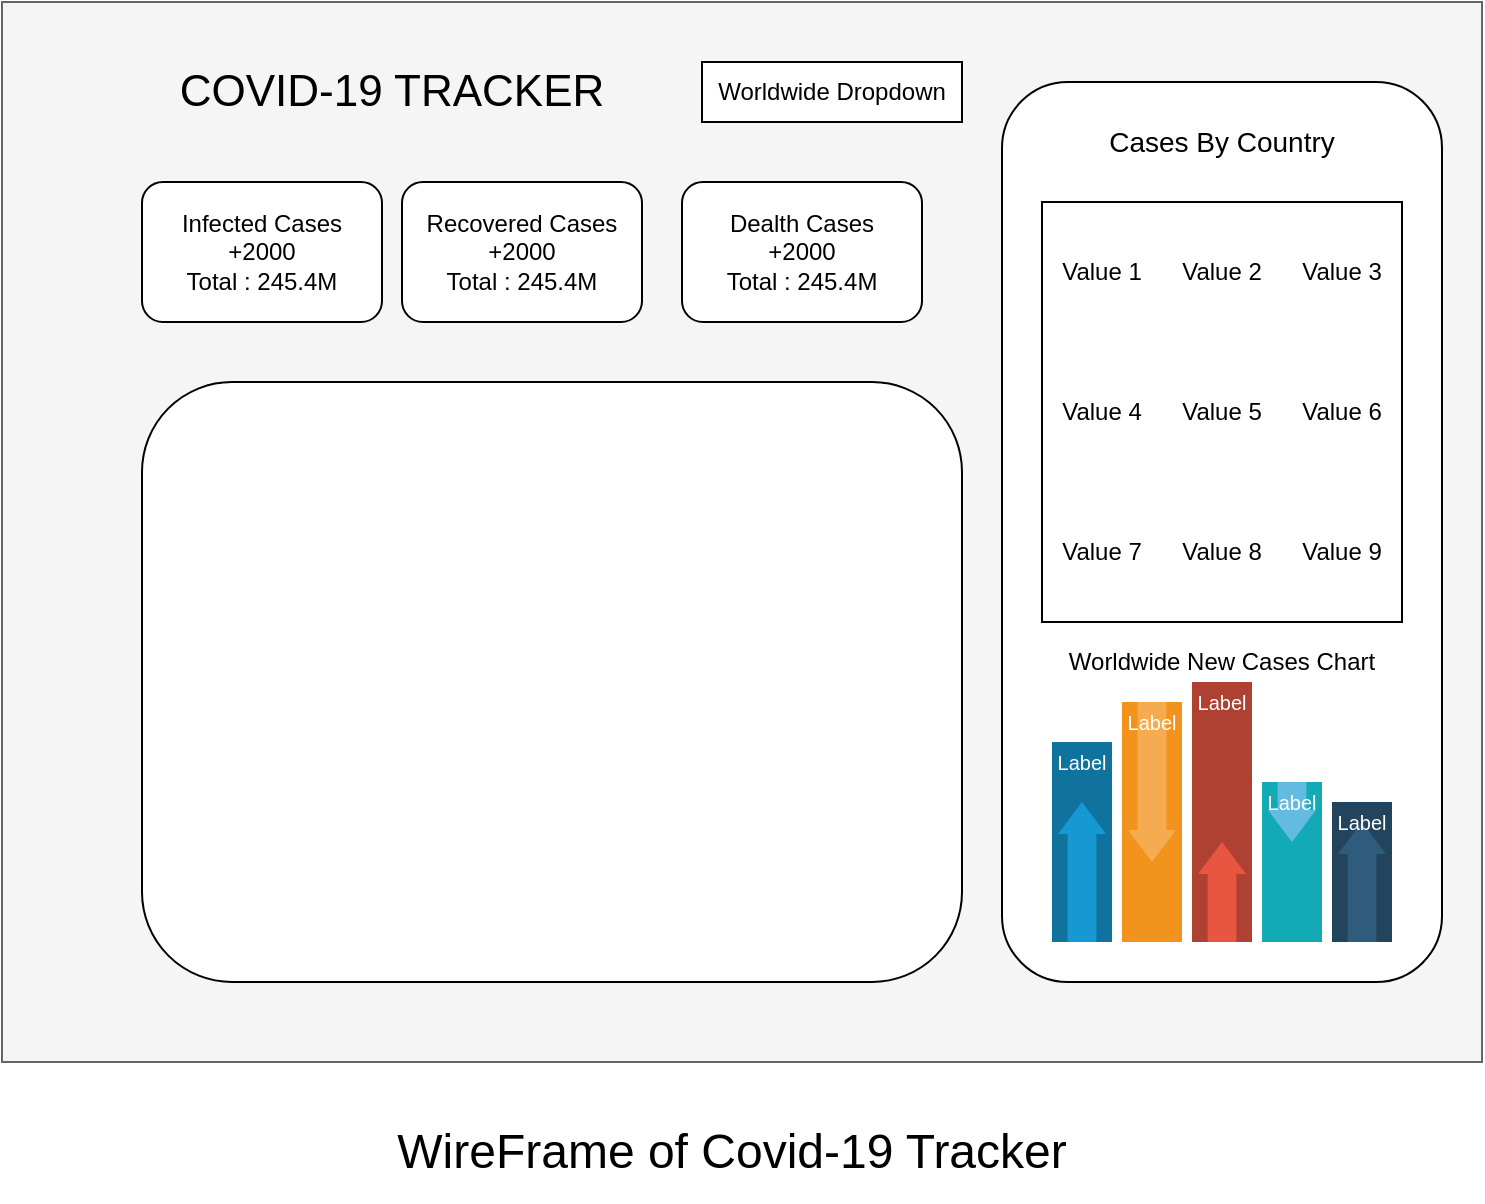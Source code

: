 <mxfile version="13.4.9" type="device"><diagram id="lSiNTBK6c9qgobQ-nmlr" name="Page-1"><mxGraphModel dx="1038" dy="580" grid="1" gridSize="10" guides="1" tooltips="1" connect="1" arrows="1" fold="1" page="1" pageScale="1" pageWidth="850" pageHeight="1100" math="0" shadow="0"><root><mxCell id="0"/><mxCell id="1" parent="0"/><mxCell id="33LLAkZLWZ7Yev0KCaA1-2" value="" style="rounded=0;whiteSpace=wrap;html=1;sketch=0;fillColor=#f5f5f5;strokeColor=#666666;fontColor=#333333;" vertex="1" parent="1"><mxGeometry x="50" y="70" width="740" height="530" as="geometry"/></mxCell><mxCell id="33LLAkZLWZ7Yev0KCaA1-3" value="Worldwide Dropdown" style="rounded=0;whiteSpace=wrap;html=1;sketch=0;" vertex="1" parent="1"><mxGeometry x="400" y="100" width="130" height="30" as="geometry"/></mxCell><mxCell id="33LLAkZLWZ7Yev0KCaA1-4" value="&lt;font style=&quot;font-size: 22px&quot;&gt;COVID-19 TRACKER&lt;/font&gt;" style="text;html=1;strokeColor=none;fillColor=none;align=center;verticalAlign=middle;whiteSpace=wrap;rounded=0;sketch=0;" vertex="1" parent="1"><mxGeometry x="120" y="100" width="250" height="30" as="geometry"/></mxCell><mxCell id="33LLAkZLWZ7Yev0KCaA1-5" value="Infected Cases&lt;br&gt;+2000&lt;br&gt;Total : 245.4M" style="rounded=1;whiteSpace=wrap;html=1;sketch=0;" vertex="1" parent="1"><mxGeometry x="120" y="160" width="120" height="70" as="geometry"/></mxCell><mxCell id="33LLAkZLWZ7Yev0KCaA1-6" value="&lt;span&gt;Recovered Cases&lt;/span&gt;&lt;br&gt;&lt;span&gt;+2000&lt;/span&gt;&lt;br&gt;&lt;span&gt;Total : 245.4M&lt;/span&gt;" style="rounded=1;whiteSpace=wrap;html=1;sketch=0;" vertex="1" parent="1"><mxGeometry x="250" y="160" width="120" height="70" as="geometry"/></mxCell><mxCell id="33LLAkZLWZ7Yev0KCaA1-7" value="&lt;span&gt;Dealth Cases&lt;/span&gt;&lt;br&gt;&lt;span&gt;+2000&lt;/span&gt;&lt;br&gt;&lt;span&gt;Total : 245.4M&lt;/span&gt;" style="rounded=1;whiteSpace=wrap;html=1;sketch=0;" vertex="1" parent="1"><mxGeometry x="390" y="160" width="120" height="70" as="geometry"/></mxCell><mxCell id="33LLAkZLWZ7Yev0KCaA1-8" value="" style="rounded=1;whiteSpace=wrap;html=1;sketch=0;" vertex="1" parent="1"><mxGeometry x="120" y="260" width="410" height="300" as="geometry"/></mxCell><mxCell id="33LLAkZLWZ7Yev0KCaA1-9" value="" style="shape=image;html=1;verticalAlign=top;verticalLabelPosition=bottom;labelBackgroundColor=#ffffff;imageAspect=0;aspect=fixed;image=https://cdn4.iconfinder.com/data/icons/small-n-flat/24/map-128.png;rounded=0;sketch=0;" vertex="1" parent="1"><mxGeometry x="240" y="330" width="150" height="150" as="geometry"/></mxCell><mxCell id="33LLAkZLWZ7Yev0KCaA1-10" value="" style="rounded=1;whiteSpace=wrap;html=1;sketch=0;" vertex="1" parent="1"><mxGeometry x="550" y="110" width="220" height="450" as="geometry"/></mxCell><mxCell id="33LLAkZLWZ7Yev0KCaA1-12" value="&lt;font style=&quot;font-size: 14px&quot;&gt;Cases By Country&lt;/font&gt;" style="text;html=1;strokeColor=none;fillColor=none;align=center;verticalAlign=middle;whiteSpace=wrap;rounded=0;sketch=0;" vertex="1" parent="1"><mxGeometry x="600" y="130" width="120" height="20" as="geometry"/></mxCell><mxCell id="33LLAkZLWZ7Yev0KCaA1-13" value="&lt;table border=&quot;0&quot; width=&quot;100%&quot; height=&quot;100%&quot; style=&quot;width:100%;height:100%;border-collapse:collapse;&quot;&gt;&lt;tr&gt;&lt;td align=&quot;center&quot;&gt;Value 1&lt;/td&gt;&lt;td align=&quot;center&quot;&gt;Value 2&lt;/td&gt;&lt;td align=&quot;center&quot;&gt;Value 3&lt;/td&gt;&lt;/tr&gt;&lt;tr&gt;&lt;td align=&quot;center&quot;&gt;Value 4&lt;/td&gt;&lt;td align=&quot;center&quot;&gt;Value 5&lt;/td&gt;&lt;td align=&quot;center&quot;&gt;Value 6&lt;/td&gt;&lt;/tr&gt;&lt;tr&gt;&lt;td align=&quot;center&quot;&gt;Value 7&lt;/td&gt;&lt;td align=&quot;center&quot;&gt;Value 8&lt;/td&gt;&lt;td align=&quot;center&quot;&gt;Value 9&lt;/td&gt;&lt;/tr&gt;&lt;/table&gt;" style="text;html=1;fillColor=none;overflow=fill;rounded=0;sketch=0;strokeColor=#000000;" vertex="1" parent="1"><mxGeometry x="570" y="170" width="180" height="210" as="geometry"/></mxCell><mxCell id="33LLAkZLWZ7Yev0KCaA1-14" value="Worldwide New Cases Chart" style="text;html=1;strokeColor=none;fillColor=none;align=center;verticalAlign=middle;whiteSpace=wrap;rounded=0;sketch=0;" vertex="1" parent="1"><mxGeometry x="580" y="390" width="160" height="20" as="geometry"/></mxCell><mxCell id="33LLAkZLWZ7Yev0KCaA1-15" value="" style="fillColor=#10739E;strokeColor=none;rounded=0;sketch=0;" vertex="1" parent="1"><mxGeometry x="575" y="440" width="30" height="100" as="geometry"/></mxCell><mxCell id="33LLAkZLWZ7Yev0KCaA1-16" value="" style="shape=mxgraph.arrows2.arrow;dy=0.4;dx=16;notch=0;direction=north;fillColor=#1699D3;strokeColor=none;" vertex="1" parent="33LLAkZLWZ7Yev0KCaA1-15"><mxGeometry x="3" y="30" width="24" height="70" as="geometry"/></mxCell><mxCell id="33LLAkZLWZ7Yev0KCaA1-17" value="Label" style="text;html=1;align=center;verticalAlign=middle;whiteSpace=wrap;fontColor=#FFFFFF;fontSize=10;" vertex="1" parent="33LLAkZLWZ7Yev0KCaA1-15"><mxGeometry width="30" height="20" as="geometry"/></mxCell><mxCell id="33LLAkZLWZ7Yev0KCaA1-18" value="" style="fillColor=#F2931E;strokeColor=none;rounded=0;sketch=0;" vertex="1" parent="1"><mxGeometry x="610" y="420" width="30" height="120" as="geometry"/></mxCell><mxCell id="33LLAkZLWZ7Yev0KCaA1-19" value="" style="shape=mxgraph.arrows2.arrow;dy=0.4;dx=16;notch=0;direction=south;fillColor=#F5AB50;strokeColor=none;" vertex="1" parent="33LLAkZLWZ7Yev0KCaA1-18"><mxGeometry x="3" width="24" height="80" as="geometry"/></mxCell><mxCell id="33LLAkZLWZ7Yev0KCaA1-20" value="Label" style="text;html=1;align=center;verticalAlign=middle;whiteSpace=wrap;fontColor=#FFFFFF;fontSize=10;" vertex="1" parent="33LLAkZLWZ7Yev0KCaA1-18"><mxGeometry width="30" height="20" as="geometry"/></mxCell><mxCell id="33LLAkZLWZ7Yev0KCaA1-21" value="" style="fillColor=#AE4132;strokeColor=none;rounded=0;sketch=0;" vertex="1" parent="1"><mxGeometry x="645" y="410" width="30" height="130" as="geometry"/></mxCell><mxCell id="33LLAkZLWZ7Yev0KCaA1-22" value="" style="shape=mxgraph.arrows2.arrow;dy=0.4;dx=16;notch=0;direction=north;fillColor=#E85642;strokeColor=none;" vertex="1" parent="33LLAkZLWZ7Yev0KCaA1-21"><mxGeometry x="3" y="80" width="24" height="50" as="geometry"/></mxCell><mxCell id="33LLAkZLWZ7Yev0KCaA1-23" value="Label" style="text;html=1;align=center;verticalAlign=middle;whiteSpace=wrap;fontColor=#FFFFFF;fontSize=10;" vertex="1" parent="33LLAkZLWZ7Yev0KCaA1-21"><mxGeometry width="30" height="20" as="geometry"/></mxCell><mxCell id="33LLAkZLWZ7Yev0KCaA1-24" value="" style="fillColor=#12AAB5;strokeColor=none;rounded=0;sketch=0;" vertex="1" parent="1"><mxGeometry x="680" y="460" width="30" height="80" as="geometry"/></mxCell><mxCell id="33LLAkZLWZ7Yev0KCaA1-25" value="" style="shape=mxgraph.arrows2.arrow;dy=0.4;dx=16;notch=0;direction=south;fillColor=#64BBE2;strokeColor=none;" vertex="1" parent="33LLAkZLWZ7Yev0KCaA1-24"><mxGeometry x="3" width="24" height="30" as="geometry"/></mxCell><mxCell id="33LLAkZLWZ7Yev0KCaA1-26" value="Label" style="text;html=1;align=center;verticalAlign=middle;whiteSpace=wrap;fontColor=#FFFFFF;fontSize=10;" vertex="1" parent="33LLAkZLWZ7Yev0KCaA1-24"><mxGeometry width="30" height="20" as="geometry"/></mxCell><mxCell id="33LLAkZLWZ7Yev0KCaA1-27" value="" style="fillColor=#23445D;strokeColor=none;rounded=0;sketch=0;" vertex="1" parent="1"><mxGeometry x="715" y="470" width="30" height="70" as="geometry"/></mxCell><mxCell id="33LLAkZLWZ7Yev0KCaA1-28" value="" style="shape=mxgraph.arrows2.arrow;dy=0.4;dx=16;notch=0;direction=north;fillColor=#2F5B7C;strokeColor=none;" vertex="1" parent="33LLAkZLWZ7Yev0KCaA1-27"><mxGeometry x="3" y="10" width="24" height="60" as="geometry"/></mxCell><mxCell id="33LLAkZLWZ7Yev0KCaA1-29" value="Label" style="text;html=1;align=center;verticalAlign=middle;whiteSpace=wrap;fontColor=#FFFFFF;fontSize=10;" vertex="1" parent="33LLAkZLWZ7Yev0KCaA1-27"><mxGeometry width="30" height="20" as="geometry"/></mxCell><mxCell id="33LLAkZLWZ7Yev0KCaA1-30" value="&lt;font style=&quot;font-size: 24px&quot;&gt;WireFrame of Covid-19 Tracker&lt;/font&gt;" style="text;html=1;strokeColor=none;fillColor=none;align=center;verticalAlign=middle;whiteSpace=wrap;rounded=0;sketch=0;" vertex="1" parent="1"><mxGeometry x="240" y="620" width="350" height="50" as="geometry"/></mxCell></root></mxGraphModel></diagram></mxfile>